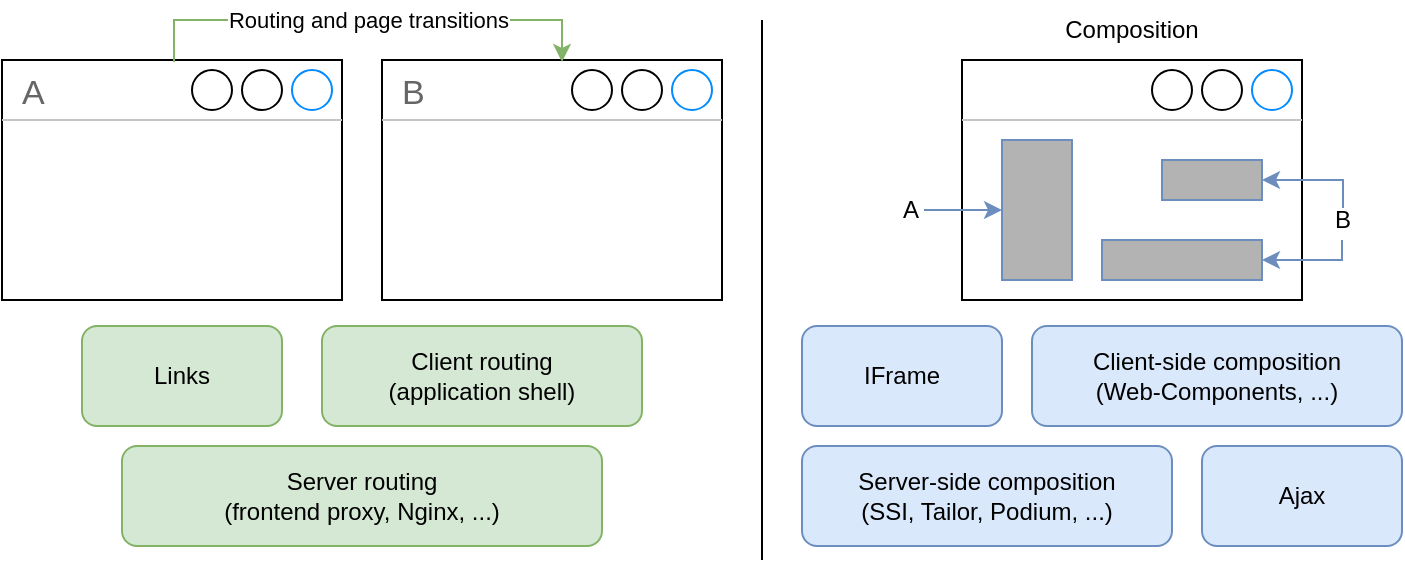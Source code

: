 <mxfile version="17.4.5" type="onedrive"><diagram id="DCJ-RHHmDpqEkDdnCxR4" name="Page-1"><mxGraphModel grid="0" page="1" gridSize="10" guides="1" tooltips="1" connect="1" arrows="1" fold="1" pageScale="1" pageWidth="720" pageHeight="290" math="0" shadow="0"><root><mxCell id="0"/><mxCell id="1" parent="0"/><mxCell id="RpQP3HmoOHc73ADZIU1G-1" value="A" style="strokeWidth=1;shadow=0;dashed=0;align=center;html=1;shape=mxgraph.mockup.containers.window;align=left;verticalAlign=top;spacingLeft=8;strokeColor2=#008cff;strokeColor3=#c4c4c4;fontColor=#666666;mainText=;fontSize=17;labelBackgroundColor=none;" vertex="1" parent="1"><mxGeometry x="10" y="30" width="170" height="120" as="geometry"/></mxCell><mxCell id="RpQP3HmoOHc73ADZIU1G-2" value="B" style="strokeWidth=1;shadow=0;dashed=0;align=center;html=1;shape=mxgraph.mockup.containers.window;align=left;verticalAlign=top;spacingLeft=8;strokeColor2=#008cff;strokeColor3=#c4c4c4;fontColor=#666666;mainText=;fontSize=17;labelBackgroundColor=none;" vertex="1" parent="1"><mxGeometry x="200" y="30" width="170" height="120" as="geometry"/></mxCell><mxCell id="RpQP3HmoOHc73ADZIU1G-5" value="Routing and page transitions" style="edgeStyle=orthogonalEdgeStyle;rounded=0;orthogonalLoop=1;jettySize=auto;html=1;exitX=0.506;exitY=0.008;exitDx=0;exitDy=0;exitPerimeter=0;strokeColor=#82B366;" edge="1" parent="1" source="RpQP3HmoOHc73ADZIU1G-1"><mxGeometry relative="1" as="geometry"><mxPoint x="290" y="31" as="targetPoint"/><Array as="points"><mxPoint x="96" y="10"/><mxPoint x="290" y="10"/></Array></mxGeometry></mxCell><mxCell id="RpQP3HmoOHc73ADZIU1G-6" value="Links" style="rounded=1;whiteSpace=wrap;html=1;strokeColor=#82b366;fillColor=#d5e8d4;" vertex="1" parent="1"><mxGeometry x="50" y="163" width="100" height="50" as="geometry"/></mxCell><mxCell id="RpQP3HmoOHc73ADZIU1G-7" value="Client routing&lt;br&gt;(application shell)" style="rounded=1;whiteSpace=wrap;html=1;strokeColor=#82b366;fillColor=#d5e8d4;" vertex="1" parent="1"><mxGeometry x="170" y="163" width="160" height="50" as="geometry"/></mxCell><mxCell id="RpQP3HmoOHc73ADZIU1G-8" value="Server routing&lt;br&gt;(frontend proxy, Nginx, ...)" style="rounded=1;whiteSpace=wrap;html=1;strokeColor=#82b366;fillColor=#d5e8d4;" vertex="1" parent="1"><mxGeometry x="70" y="223" width="240" height="50" as="geometry"/></mxCell><mxCell id="RpQP3HmoOHc73ADZIU1G-9" value="" style="endArrow=none;html=1;rounded=0;fontColor=#00994D;strokeColor=#000000;" edge="1" parent="1"><mxGeometry width="50" height="50" relative="1" as="geometry"><mxPoint x="390" y="280" as="sourcePoint"/><mxPoint x="390" y="10" as="targetPoint"/></mxGeometry></mxCell><mxCell id="RpQP3HmoOHc73ADZIU1G-10" value="" style="strokeWidth=1;shadow=0;dashed=0;align=center;html=1;shape=mxgraph.mockup.containers.window;align=left;verticalAlign=top;spacingLeft=8;strokeColor2=#008cff;strokeColor3=#c4c4c4;fontColor=#666666;mainText=;fontSize=17;labelBackgroundColor=none;" vertex="1" parent="1"><mxGeometry x="490" y="30" width="170" height="120" as="geometry"/></mxCell><mxCell id="RpQP3HmoOHc73ADZIU1G-11" value="&lt;font color=&quot;#000000&quot;&gt;Composition&lt;/font&gt;" style="text;html=1;strokeColor=none;fillColor=none;align=center;verticalAlign=middle;whiteSpace=wrap;rounded=0;fontColor=#00994D;" vertex="1" parent="1"><mxGeometry x="535" width="80" height="30" as="geometry"/></mxCell><mxCell id="RpQP3HmoOHc73ADZIU1G-12" value="" style="rounded=0;whiteSpace=wrap;html=1;fontColor=#3399FF;strokeColor=#6C8EBF;fillColor=#B3B3B3;" vertex="1" parent="1"><mxGeometry x="510" y="70" width="35" height="70" as="geometry"/></mxCell><mxCell id="RpQP3HmoOHc73ADZIU1G-13" value="" style="rounded=0;whiteSpace=wrap;html=1;fontColor=#3399FF;strokeColor=#6C8EBF;fillColor=#B3B3B3;" vertex="1" parent="1"><mxGeometry x="590" y="80" width="50" height="20" as="geometry"/></mxCell><mxCell id="RpQP3HmoOHc73ADZIU1G-14" value="" style="rounded=0;whiteSpace=wrap;html=1;fontColor=#3399FF;strokeColor=#6C8EBF;fillColor=#B3B3B3;" vertex="1" parent="1"><mxGeometry x="560" y="120" width="80" height="20" as="geometry"/></mxCell><mxCell id="RpQP3HmoOHc73ADZIU1G-17" style="edgeStyle=orthogonalEdgeStyle;rounded=0;orthogonalLoop=1;jettySize=auto;html=1;fontColor=#3399FF;strokeColor=#6C8EBF;" edge="1" parent="1" source="RpQP3HmoOHc73ADZIU1G-15" target="RpQP3HmoOHc73ADZIU1G-12"><mxGeometry relative="1" as="geometry"/></mxCell><mxCell id="RpQP3HmoOHc73ADZIU1G-15" value="&lt;font color=&quot;#000000&quot;&gt;A&lt;/font&gt;" style="text;html=1;strokeColor=none;fillColor=none;align=center;verticalAlign=middle;whiteSpace=wrap;rounded=0;fontColor=#3399FF;" vertex="1" parent="1"><mxGeometry x="458" y="95.5" width="13" height="19" as="geometry"/></mxCell><mxCell id="RpQP3HmoOHc73ADZIU1G-18" style="edgeStyle=orthogonalEdgeStyle;rounded=0;orthogonalLoop=1;jettySize=auto;html=1;entryX=1;entryY=0.5;entryDx=0;entryDy=0;fontColor=#3399FF;strokeColor=#6C8EBF;" edge="1" parent="1" source="RpQP3HmoOHc73ADZIU1G-16" target="RpQP3HmoOHc73ADZIU1G-13"><mxGeometry relative="1" as="geometry"><Array as="points"><mxPoint x="680" y="115"/><mxPoint x="680" y="90"/></Array></mxGeometry></mxCell><mxCell id="RpQP3HmoOHc73ADZIU1G-19" style="edgeStyle=orthogonalEdgeStyle;rounded=0;orthogonalLoop=1;jettySize=auto;html=1;entryX=1;entryY=0.5;entryDx=0;entryDy=0;fontColor=#3399FF;strokeColor=#6C8EBF;" edge="1" parent="1" target="RpQP3HmoOHc73ADZIU1G-14"><mxGeometry relative="1" as="geometry"><mxPoint x="680" y="120" as="sourcePoint"/><Array as="points"><mxPoint x="660" y="130"/><mxPoint x="660" y="130"/></Array></mxGeometry></mxCell><mxCell id="RpQP3HmoOHc73ADZIU1G-16" value="&lt;font color=&quot;#000000&quot;&gt;B&lt;/font&gt;" style="text;html=1;strokeColor=none;fillColor=none;align=center;verticalAlign=middle;whiteSpace=wrap;rounded=0;fontColor=#3399FF;" vertex="1" parent="1"><mxGeometry x="673" y="104" width="15" height="12" as="geometry"/></mxCell><mxCell id="RpQP3HmoOHc73ADZIU1G-22" value="IFrame" style="rounded=1;whiteSpace=wrap;html=1;strokeColor=#6c8ebf;fillColor=#dae8fc;" vertex="1" parent="1"><mxGeometry x="410" y="163" width="100" height="50" as="geometry"/></mxCell><mxCell id="RpQP3HmoOHc73ADZIU1G-23" value="Client-side composition&lt;br&gt;(Web-Components, ...)" style="rounded=1;whiteSpace=wrap;html=1;strokeColor=#6c8ebf;fillColor=#dae8fc;" vertex="1" parent="1"><mxGeometry x="525" y="163" width="185" height="50" as="geometry"/></mxCell><mxCell id="RpQP3HmoOHc73ADZIU1G-24" value="Server-side composition&lt;br&gt;(SSI, Tailor, Podium, ...)" style="rounded=1;whiteSpace=wrap;html=1;strokeColor=#6c8ebf;fillColor=#dae8fc;" vertex="1" parent="1"><mxGeometry x="410" y="223" width="185" height="50" as="geometry"/></mxCell><mxCell id="RpQP3HmoOHc73ADZIU1G-25" value="Ajax" style="rounded=1;whiteSpace=wrap;html=1;strokeColor=#6c8ebf;fillColor=#dae8fc;" vertex="1" parent="1"><mxGeometry x="610" y="223" width="100" height="50" as="geometry"/></mxCell></root></mxGraphModel></diagram></mxfile>